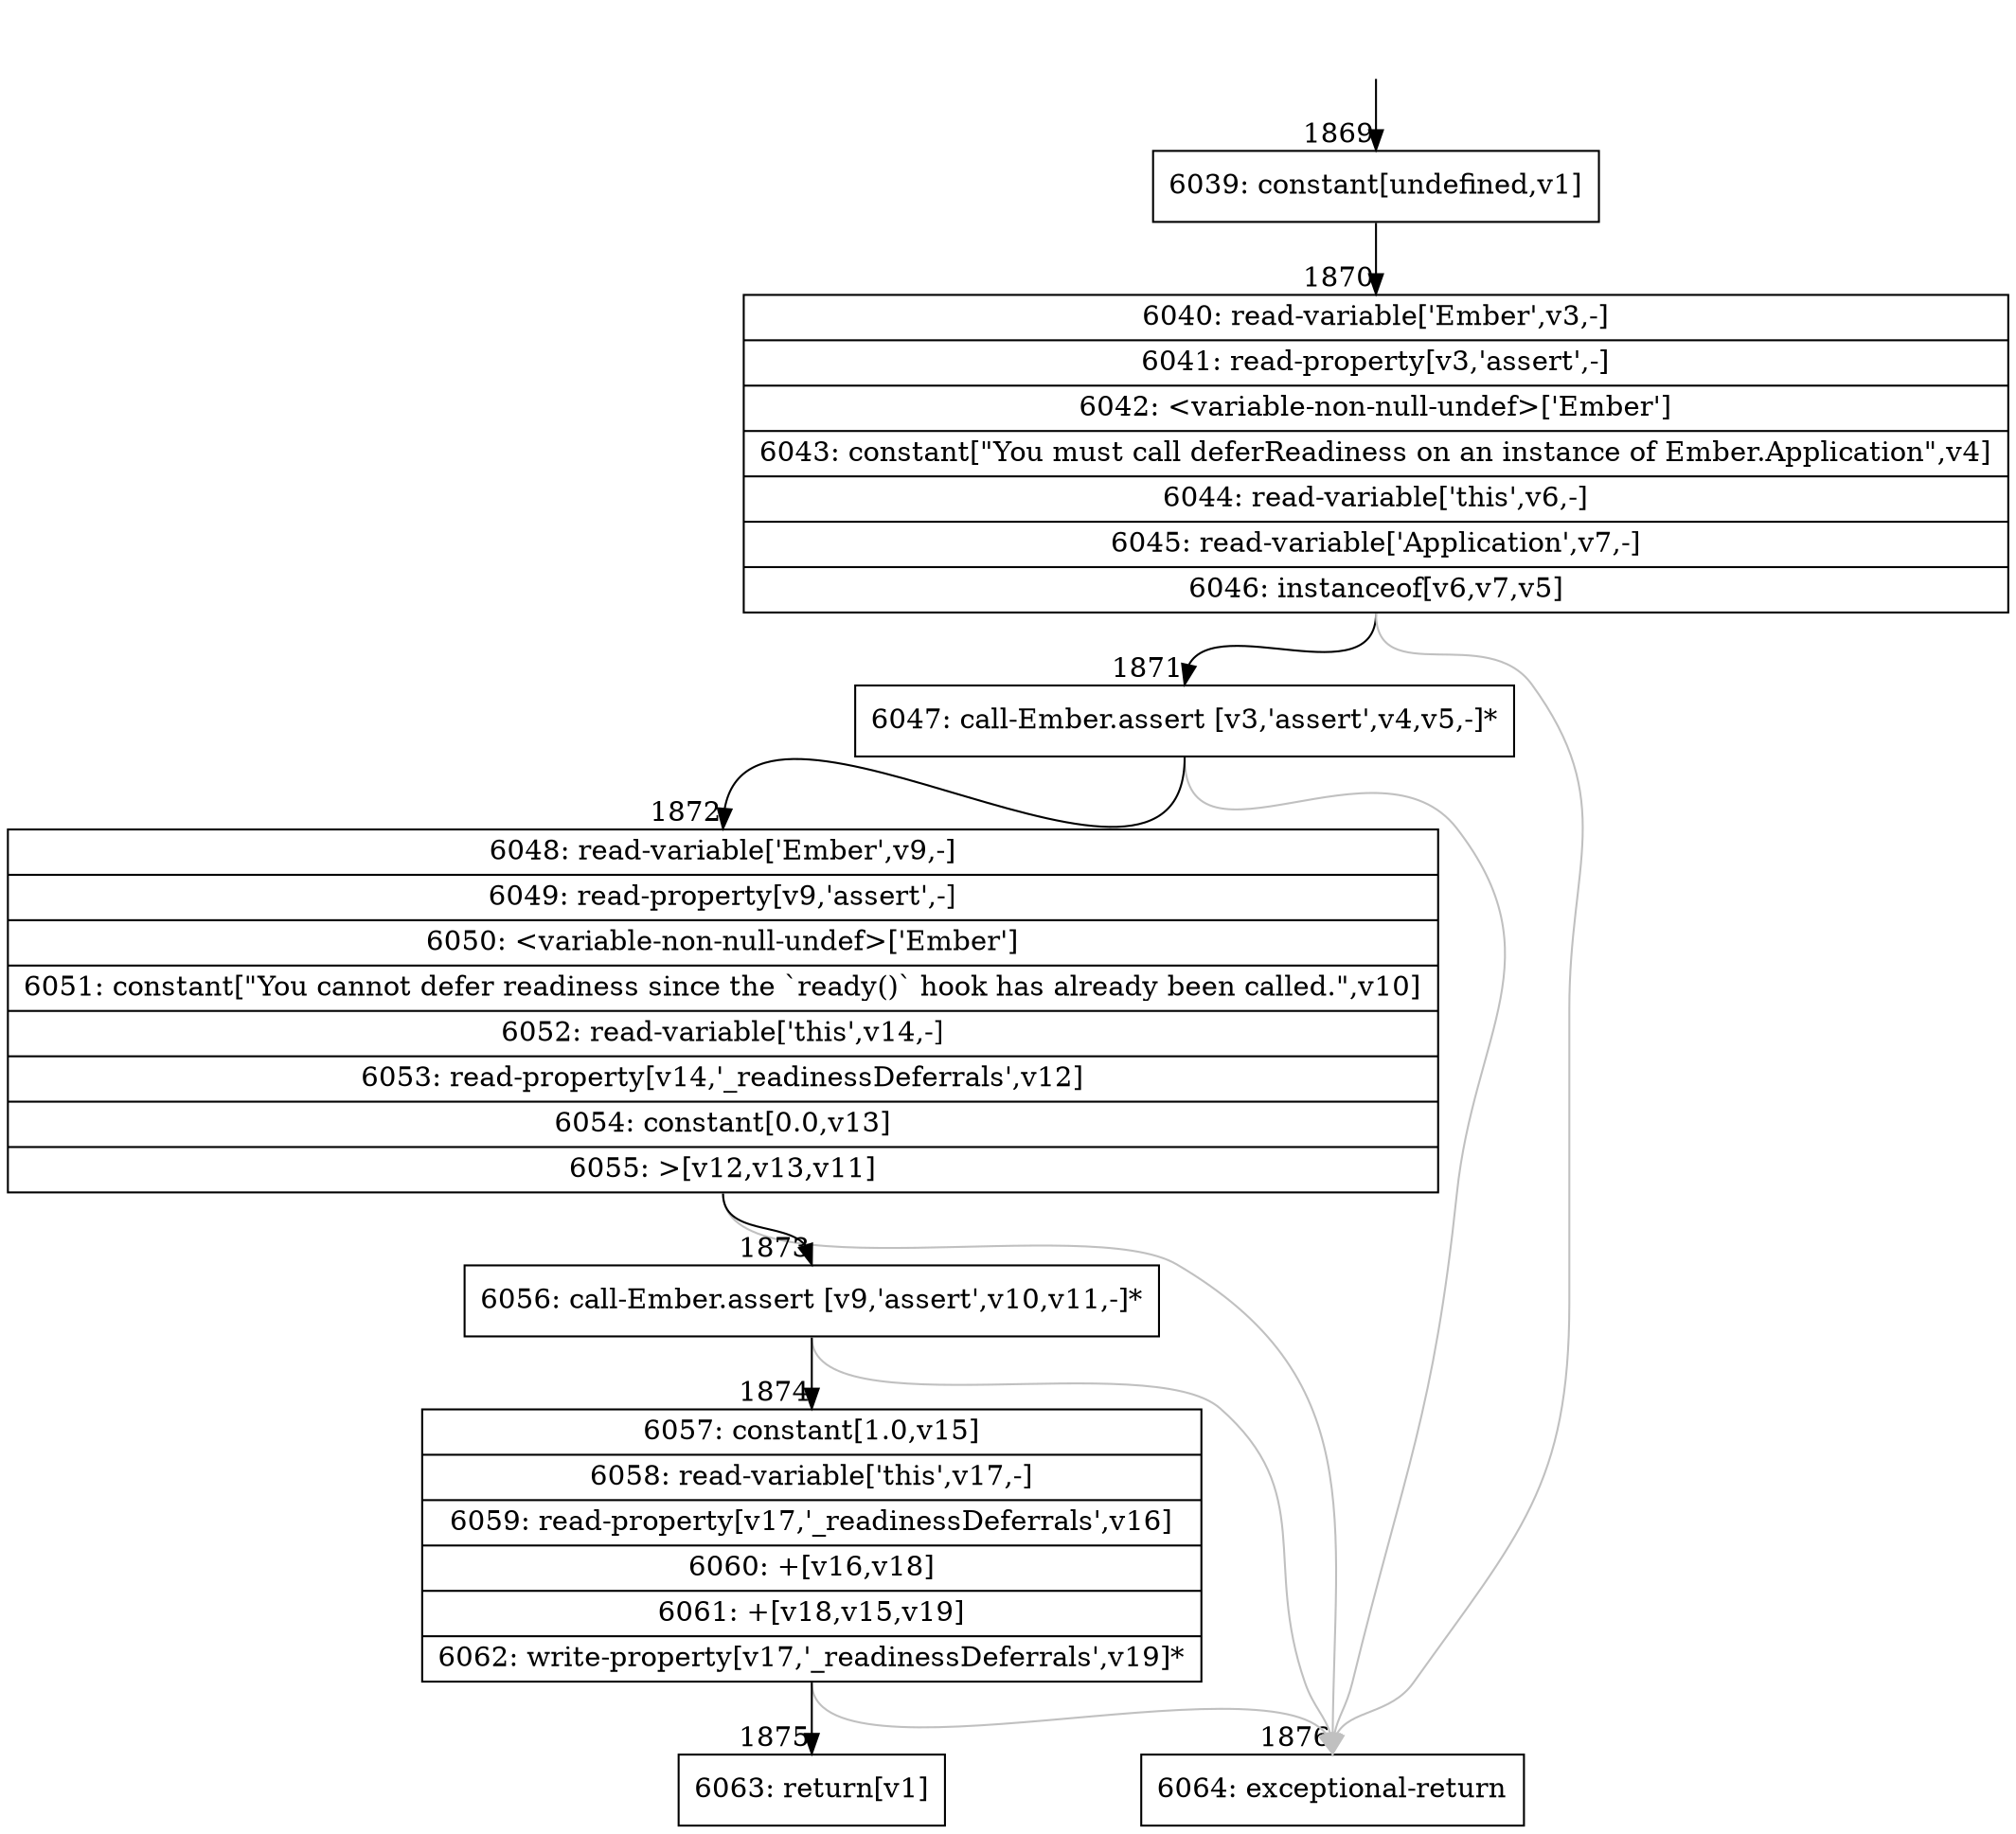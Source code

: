 digraph {
rankdir="TD"
BB_entry141[shape=none,label=""];
BB_entry141 -> BB1869 [tailport=s, headport=n, headlabel="    1869"]
BB1869 [shape=record label="{6039: constant[undefined,v1]}" ] 
BB1869 -> BB1870 [tailport=s, headport=n, headlabel="      1870"]
BB1870 [shape=record label="{6040: read-variable['Ember',v3,-]|6041: read-property[v3,'assert',-]|6042: \<variable-non-null-undef\>['Ember']|6043: constant[\"You must call deferReadiness on an instance of Ember.Application\",v4]|6044: read-variable['this',v6,-]|6045: read-variable['Application',v7,-]|6046: instanceof[v6,v7,v5]}" ] 
BB1870 -> BB1871 [tailport=s, headport=n, headlabel="      1871"]
BB1870 -> BB1876 [tailport=s, headport=n, color=gray, headlabel="      1876"]
BB1871 [shape=record label="{6047: call-Ember.assert [v3,'assert',v4,v5,-]*}" ] 
BB1871 -> BB1872 [tailport=s, headport=n, headlabel="      1872"]
BB1871 -> BB1876 [tailport=s, headport=n, color=gray]
BB1872 [shape=record label="{6048: read-variable['Ember',v9,-]|6049: read-property[v9,'assert',-]|6050: \<variable-non-null-undef\>['Ember']|6051: constant[\"You cannot defer readiness since the `ready()` hook has already been called.\",v10]|6052: read-variable['this',v14,-]|6053: read-property[v14,'_readinessDeferrals',v12]|6054: constant[0.0,v13]|6055: \>[v12,v13,v11]}" ] 
BB1872 -> BB1873 [tailport=s, headport=n, headlabel="      1873"]
BB1872 -> BB1876 [tailport=s, headport=n, color=gray]
BB1873 [shape=record label="{6056: call-Ember.assert [v9,'assert',v10,v11,-]*}" ] 
BB1873 -> BB1874 [tailport=s, headport=n, headlabel="      1874"]
BB1873 -> BB1876 [tailport=s, headport=n, color=gray]
BB1874 [shape=record label="{6057: constant[1.0,v15]|6058: read-variable['this',v17,-]|6059: read-property[v17,'_readinessDeferrals',v16]|6060: +[v16,v18]|6061: +[v18,v15,v19]|6062: write-property[v17,'_readinessDeferrals',v19]*}" ] 
BB1874 -> BB1875 [tailport=s, headport=n, headlabel="      1875"]
BB1874 -> BB1876 [tailport=s, headport=n, color=gray]
BB1875 [shape=record label="{6063: return[v1]}" ] 
BB1876 [shape=record label="{6064: exceptional-return}" ] 
//#$~ 2823
}
